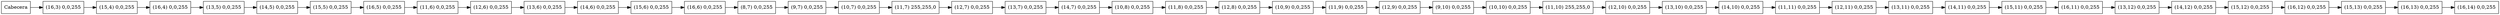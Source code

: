 digraph Grafica{
rankdir=LR;
node[shape=box]
Cabecera [with=1.5];Cabecera->f0
f0[label="(16,3) 0,0,255"]
f0->f1
f1[label="(15,4) 0,0,255"]
f1->f2
f2[label="(16,4) 0,0,255"]
f2->f3
f3[label="(13,5) 0,0,255"]
f3->f4
f4[label="(14,5) 0,0,255"]
f4->f5
f5[label="(15,5) 0,0,255"]
f5->f6
f6[label="(16,5) 0,0,255"]
f6->f7
f7[label="(11,6) 0,0,255"]
f7->f8
f8[label="(12,6) 0,0,255"]
f8->f9
f9[label="(13,6) 0,0,255"]
f9->f10
f10[label="(14,6) 0,0,255"]
f10->f11
f11[label="(15,6) 0,0,255"]
f11->f12
f12[label="(16,6) 0,0,255"]
f12->f13
f13[label="(8,7) 0,0,255"]
f13->f14
f14[label="(9,7) 0,0,255"]
f14->f15
f15[label="(10,7) 0,0,255"]
f15->f16
f16[label="(11,7) 255,255,0"]
f16->f17
f17[label="(12,7) 0,0,255"]
f17->f18
f18[label="(13,7) 0,0,255"]
f18->f19
f19[label="(14,7) 0,0,255"]
f19->f20
f20[label="(10,8) 0,0,255"]
f20->f21
f21[label="(11,8) 0,0,255"]
f21->f22
f22[label="(12,8) 0,0,255"]
f22->f23
f23[label="(10,9) 0,0,255"]
f23->f24
f24[label="(11,9) 0,0,255"]
f24->f25
f25[label="(12,9) 0,0,255"]
f25->f26
f26[label="(9,10) 0,0,255"]
f26->f27
f27[label="(10,10) 0,0,255"]
f27->f28
f28[label="(11,10) 255,255,0"]
f28->f29
f29[label="(12,10) 0,0,255"]
f29->f30
f30[label="(13,10) 0,0,255"]
f30->f31
f31[label="(14,10) 0,0,255"]
f31->f32
f32[label="(11,11) 0,0,255"]
f32->f33
f33[label="(12,11) 0,0,255"]
f33->f34
f34[label="(13,11) 0,0,255"]
f34->f35
f35[label="(14,11) 0,0,255"]
f35->f36
f36[label="(15,11) 0,0,255"]
f36->f37
f37[label="(16,11) 0,0,255"]
f37->f38
f38[label="(13,12) 0,0,255"]
f38->f39
f39[label="(14,12) 0,0,255"]
f39->f40
f40[label="(15,12) 0,0,255"]
f40->f41
f41[label="(16,12) 0,0,255"]
f41->f42
f42[label="(15,13) 0,0,255"]
f42->f43
f43[label="(16,13) 0,0,255"]
f43->f44
f44[label="(16,14) 0,0,255"]
}
